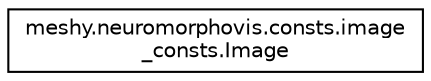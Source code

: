 digraph "Graphical Class Hierarchy"
{
  edge [fontname="Helvetica",fontsize="10",labelfontname="Helvetica",labelfontsize="10"];
  node [fontname="Helvetica",fontsize="10",shape=record];
  rankdir="LR";
  Node1 [label="meshy.neuromorphovis.consts.image\l_consts.Image",height=0.2,width=0.4,color="black", fillcolor="white", style="filled",URL="$classmeshy_1_1neuromorphovis_1_1consts_1_1image__consts_1_1Image.html",tooltip="Image. "];
}
